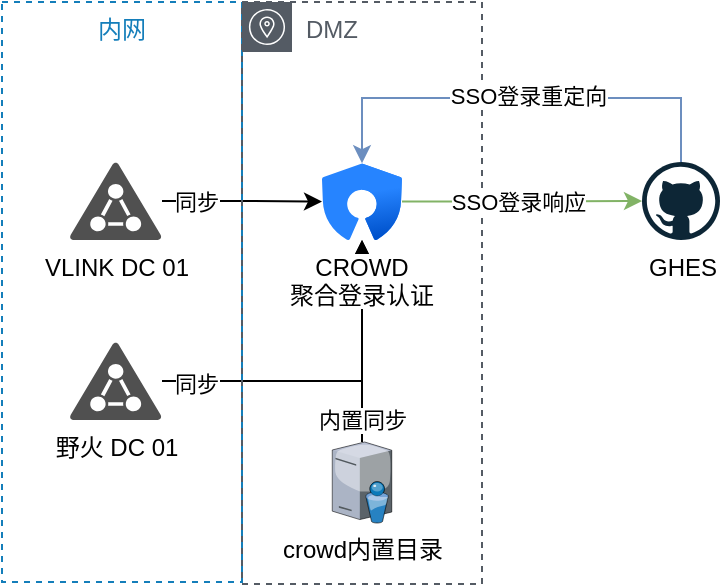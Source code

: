 <mxfile version="20.8.10" type="device"><diagram name="第 1 页" id="iUxSzQfTm9VCj5UM-lTb"><mxGraphModel dx="600" dy="359" grid="1" gridSize="10" guides="1" tooltips="1" connect="1" arrows="1" fold="1" page="1" pageScale="1" pageWidth="413" pageHeight="291" math="0" shadow="0"><root><mxCell id="0"/><mxCell id="1" parent="0"/><mxCell id="7xQlL4041AJ-mO01Bncx-4" value="内网" style="fillColor=none;strokeColor=#147EBA;dashed=1;verticalAlign=top;fontStyle=0;fontColor=#147EBA;" vertex="1" parent="1"><mxGeometry width="120" height="290" as="geometry"/></mxCell><mxCell id="7xQlL4041AJ-mO01Bncx-10" style="edgeStyle=orthogonalEdgeStyle;rounded=0;orthogonalLoop=1;jettySize=auto;html=1;entryX=0;entryY=0.5;entryDx=0;entryDy=0;" edge="1" parent="1" source="7xQlL4041AJ-mO01Bncx-1" target="7xQlL4041AJ-mO01Bncx-3"><mxGeometry relative="1" as="geometry"/></mxCell><mxCell id="7xQlL4041AJ-mO01Bncx-13" value="同步" style="edgeLabel;html=1;align=center;verticalAlign=middle;resizable=0;points=[];" vertex="1" connectable="0" parent="7xQlL4041AJ-mO01Bncx-10"><mxGeometry x="-0.223" y="2" relative="1" as="geometry"><mxPoint x="-14" y="2" as="offset"/></mxGeometry></mxCell><mxCell id="7xQlL4041AJ-mO01Bncx-1" value="VLINK DC 01&lt;br&gt;" style="sketch=0;pointerEvents=1;shadow=0;dashed=0;html=1;strokeColor=none;fillColor=#505050;labelPosition=center;verticalLabelPosition=bottom;verticalAlign=top;outlineConnect=0;align=center;shape=mxgraph.office.security.active_directory;" vertex="1" parent="1"><mxGeometry x="33.5" y="80" width="46.5" height="39" as="geometry"/></mxCell><mxCell id="7xQlL4041AJ-mO01Bncx-11" style="edgeStyle=orthogonalEdgeStyle;rounded=0;orthogonalLoop=1;jettySize=auto;html=1;" edge="1" parent="1" source="7xQlL4041AJ-mO01Bncx-2" target="7xQlL4041AJ-mO01Bncx-3"><mxGeometry relative="1" as="geometry"/></mxCell><mxCell id="7xQlL4041AJ-mO01Bncx-14" value="同步" style="edgeLabel;html=1;align=center;verticalAlign=middle;resizable=0;points=[];" vertex="1" connectable="0" parent="7xQlL4041AJ-mO01Bncx-11"><mxGeometry x="-0.798" y="-1" relative="1" as="geometry"><mxPoint as="offset"/></mxGeometry></mxCell><mxCell id="7xQlL4041AJ-mO01Bncx-2" value="野火 DC 01" style="sketch=0;pointerEvents=1;shadow=0;dashed=0;html=1;strokeColor=none;fillColor=#505050;labelPosition=center;verticalLabelPosition=bottom;verticalAlign=top;outlineConnect=0;align=center;shape=mxgraph.office.security.active_directory;" vertex="1" parent="1"><mxGeometry x="33.5" y="170" width="46.5" height="39" as="geometry"/></mxCell><mxCell id="7xQlL4041AJ-mO01Bncx-9" value="" style="group" vertex="1" connectable="0" parent="1"><mxGeometry x="120" width="120" height="291" as="geometry"/></mxCell><mxCell id="7xQlL4041AJ-mO01Bncx-6" value="DMZ" style="sketch=0;outlineConnect=0;gradientColor=none;html=1;whiteSpace=wrap;fontSize=12;fontStyle=0;shape=mxgraph.aws4.group;grIcon=mxgraph.aws4.group_availability_zone;strokeColor=#545B64;fillColor=none;verticalAlign=top;align=left;spacingLeft=30;fontColor=#545B64;dashed=1;" vertex="1" parent="7xQlL4041AJ-mO01Bncx-9"><mxGeometry width="120" height="291.0" as="geometry"/></mxCell><mxCell id="7xQlL4041AJ-mO01Bncx-12" style="edgeStyle=orthogonalEdgeStyle;rounded=0;orthogonalLoop=1;jettySize=auto;html=1;" edge="1" parent="7xQlL4041AJ-mO01Bncx-9" source="7xQlL4041AJ-mO01Bncx-8" target="7xQlL4041AJ-mO01Bncx-3"><mxGeometry relative="1" as="geometry"/></mxCell><mxCell id="7xQlL4041AJ-mO01Bncx-15" value="内置同步" style="edgeLabel;html=1;align=center;verticalAlign=middle;resizable=0;points=[];" vertex="1" connectable="0" parent="7xQlL4041AJ-mO01Bncx-12"><mxGeometry x="-0.768" relative="1" as="geometry"><mxPoint as="offset"/></mxGeometry></mxCell><mxCell id="7xQlL4041AJ-mO01Bncx-8" value="crowd内置目录" style="verticalLabelPosition=bottom;sketch=0;aspect=fixed;html=1;verticalAlign=top;strokeColor=none;align=center;outlineConnect=0;shape=mxgraph.citrix.directory_server;" vertex="1" parent="7xQlL4041AJ-mO01Bncx-9"><mxGeometry x="45.13" y="219.995" width="29.75" height="40.5" as="geometry"/></mxCell><mxCell id="7xQlL4041AJ-mO01Bncx-3" value="CROWD&#10;聚合登录认证" style="image;image=img/lib/atlassian/Crowd_Logo.svg;" vertex="1" parent="7xQlL4041AJ-mO01Bncx-9"><mxGeometry x="40" y="80.59" width="40" height="38.41" as="geometry"/></mxCell><mxCell id="7xQlL4041AJ-mO01Bncx-21" style="edgeStyle=orthogonalEdgeStyle;rounded=0;orthogonalLoop=1;jettySize=auto;html=1;entryX=0.5;entryY=0;entryDx=0;entryDy=0;fillColor=#dae8fc;strokeColor=#6c8ebf;" edge="1" parent="1" source="7xQlL4041AJ-mO01Bncx-16" target="7xQlL4041AJ-mO01Bncx-3"><mxGeometry relative="1" as="geometry"><Array as="points"><mxPoint x="339" y="48"/><mxPoint x="180" y="48"/></Array></mxGeometry></mxCell><mxCell id="7xQlL4041AJ-mO01Bncx-23" value="SSO登录重定向" style="edgeLabel;html=1;align=center;verticalAlign=middle;resizable=0;points=[];" vertex="1" connectable="0" parent="7xQlL4041AJ-mO01Bncx-21"><mxGeometry x="-0.489" y="-1" relative="1" as="geometry"><mxPoint x="-51" as="offset"/></mxGeometry></mxCell><mxCell id="7xQlL4041AJ-mO01Bncx-16" value="GHES" style="dashed=0;outlineConnect=0;html=1;align=center;labelPosition=center;verticalLabelPosition=bottom;verticalAlign=top;shape=mxgraph.weblogos.github" vertex="1" parent="1"><mxGeometry x="320" y="80" width="39" height="39" as="geometry"/></mxCell><mxCell id="7xQlL4041AJ-mO01Bncx-22" style="edgeStyle=orthogonalEdgeStyle;rounded=0;orthogonalLoop=1;jettySize=auto;html=1;fillColor=#d5e8d4;strokeColor=#82b366;" edge="1" parent="1" source="7xQlL4041AJ-mO01Bncx-3" target="7xQlL4041AJ-mO01Bncx-16"><mxGeometry relative="1" as="geometry"/></mxCell><mxCell id="7xQlL4041AJ-mO01Bncx-24" value="SSO登录响应" style="edgeLabel;html=1;align=center;verticalAlign=middle;resizable=0;points=[];" vertex="1" connectable="0" parent="7xQlL4041AJ-mO01Bncx-22"><mxGeometry x="0.253" y="2" relative="1" as="geometry"><mxPoint x="-17" y="2" as="offset"/></mxGeometry></mxCell></root></mxGraphModel></diagram></mxfile>